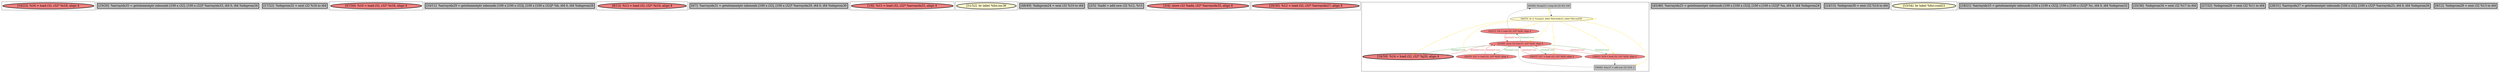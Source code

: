 
digraph G {





subgraph cluster20 {


node1658 [penwidth=3.0,fontsize=20,fillcolor=lightcoral,label="[16/23]  %16 = load i32, i32* %i16, align 4",shape=ellipse,style=filled ]



}

subgraph cluster18 {


node1656 [penwidth=3.0,fontsize=20,fillcolor=grey,label="[19/20]  %arrayidx35 = getelementptr inbounds [100 x i32], [100 x i32]* %arrayidx33, i64 0, i64 %idxprom34",shape=rectangle,style=filled ]



}

subgraph cluster16 {


node1654 [penwidth=3.0,fontsize=20,fillcolor=grey,label="[17/22]  %idxprom32 = sext i32 %16 to i64",shape=rectangle,style=filled ]



}

subgraph cluster17 {


node1655 [penwidth=3.0,fontsize=20,fillcolor=lightcoral,label="[47/50]  %10 = load i32, i32* %i16, align 4",shape=ellipse,style=filled ]



}

subgraph cluster4 {


node1634 [penwidth=3.0,fontsize=20,fillcolor=grey,label="[10/11]  %arrayidx29 = getelementptr inbounds [100 x [100 x i32]], [100 x [100 x i32]]* %b, i64 0, i64 %idxprom28",shape=rectangle,style=filled ]



}

subgraph cluster3 {


node1633 [penwidth=3.0,fontsize=20,fillcolor=lightcoral,label="[8/13]  %13 = load i32, i32* %i16, align 4",shape=ellipse,style=filled ]



}

subgraph cluster2 {


node1632 [penwidth=3.0,fontsize=20,fillcolor=grey,label="[0/7]  %arrayidx31 = getelementptr inbounds [100 x i32], [100 x i32]* %arrayidx29, i64 0, i64 %idxprom30",shape=rectangle,style=filled ]



}

subgraph cluster1 {


node1631 [penwidth=3.0,fontsize=20,fillcolor=lightcoral,label="[1/6]  %15 = load i32, i32* %arrayidx31, align 4",shape=ellipse,style=filled ]



}

subgraph cluster12 {


node1650 [penwidth=3.0,fontsize=20,fillcolor=lemonchiffon,label="[51/52]  br label %for.inc36",shape=ellipse,style=filled ]



}

subgraph cluster5 {


node1635 [penwidth=3.0,fontsize=20,fillcolor=grey,label="[48/49]  %idxprom24 = sext i32 %10 to i64",shape=rectangle,style=filled ]



}

subgraph cluster0 {


node1630 [penwidth=3.0,fontsize=20,fillcolor=grey,label="[2/5]  %add = add nsw i32 %12, %15",shape=rectangle,style=filled ]



}

subgraph cluster6 {


node1636 [penwidth=3.0,fontsize=20,fillcolor=lightcoral,label="[3/4]  store i32 %add, i32* %arrayidx35, align 4",shape=ellipse,style=filled ]



}

subgraph cluster14 {


node1652 [penwidth=3.0,fontsize=20,fillcolor=lightcoral,label="[29/30]  %12 = load i32, i32* %arrayidx27, align 4",shape=ellipse,style=filled ]



}

subgraph cluster7 {


node1644 [fillcolor=grey,label="[43/56]  %cmp22 = icmp slt i32 %9, 100",shape=rectangle,style=filled ]
node1643 [fillcolor=lemonchiffon,label="[44/55]  br i1 %cmp22, label %for.body23, label %for.end38",shape=ellipse,style=filled ]
node1637 [fillcolor=lightcoral,label="[34/37]  %17 = load i32, i32* %j20, align 4",shape=ellipse,style=filled ]
node1639 [fillcolor=lightcoral,label="[26/33]  %11 = load i32, i32* %j20, align 4",shape=ellipse,style=filled ]
node1638 [fillcolor=grey,label="[39/40]  %inc37 = add nsw i32 %18, 1",shape=rectangle,style=filled ]
node1640 [fillcolor=lightcoral,label="[25/58]  store i32 %inc37, i32* %j20, align 4",shape=ellipse,style=filled ]
node1645 [fillcolor=lightcoral,label="[38/41]  %18 = load i32, i32* %j20, align 4",shape=ellipse,style=filled ]
node1641 [penwidth=3.0,fontsize=20,fillcolor=lightcoral,label="[24/59]  %14 = load i32, i32* %j20, align 4",shape=ellipse,style=filled ]
node1642 [fillcolor=lightcoral,label="[42/57]  %9 = load i32, i32* %j20, align 4",shape=ellipse,style=filled ]

node1643->node1641 [style=solid,color=gold,label="C",penwidth=1.0,fontcolor=gold ]
node1643->node1639 [style=solid,color=gold,label="C",penwidth=1.0,fontcolor=gold ]
node1643->node1642 [style=solid,color=gold,label="C",penwidth=1.0,fontcolor=gold ]
node1642->node1644 [style=solid,color=black,label="",penwidth=0.5,fontcolor=black ]
node1640->node1641 [style=solid,color=forestgreen,label="T|indep|Const",penwidth=1.0,fontcolor=forestgreen ]
node1645->node1638 [style=solid,color=black,label="",penwidth=0.5,fontcolor=black ]
node1640->node1639 [style=solid,color=forestgreen,label="T|indep|Const",penwidth=1.0,fontcolor=forestgreen ]
node1643->node1643 [style=solid,color=gold,label="C",penwidth=1.0,fontcolor=gold ]
node1643->node1645 [style=solid,color=gold,label="C",penwidth=1.0,fontcolor=gold ]
node1643->node1644 [style=solid,color=gold,label="C",penwidth=1.0,fontcolor=gold ]
node1639->node1640 [style=solid,color=firebrick3,label="A|indep|Const",penwidth=1.0,fontcolor=firebrick3 ]
node1641->node1640 [style=solid,color=firebrick3,label="A|indep|Const",penwidth=1.0,fontcolor=firebrick3 ]
node1638->node1640 [style=solid,color=black,label="",penwidth=0.5,fontcolor=black ]
node1644->node1643 [style=solid,color=black,label="",penwidth=0.5,fontcolor=black ]
node1640->node1637 [style=solid,color=forestgreen,label="T|indep|Const",penwidth=1.0,fontcolor=forestgreen ]
node1642->node1640 [style=solid,color=firebrick3,label="A|indep|Const",penwidth=1.0,fontcolor=firebrick3 ]
node1643->node1637 [style=solid,color=gold,label="C",penwidth=1.0,fontcolor=gold ]
node1637->node1640 [style=solid,color=firebrick3,label="A|indep|Const",penwidth=1.0,fontcolor=firebrick3 ]
node1640->node1645 [style=solid,color=forestgreen,label="T|indep|Const",penwidth=1.0,fontcolor=forestgreen ]
node1643->node1640 [style=solid,color=gold,label="C",penwidth=1.0,fontcolor=gold ]
node1643->node1638 [style=solid,color=gold,label="C",penwidth=1.0,fontcolor=gold ]
node1640->node1642 [style=solid,color=forestgreen,label="T|indep|Const",penwidth=1.0,fontcolor=forestgreen ]
node1645->node1640 [style=solid,color=firebrick3,label="A|indep|Const",penwidth=1.0,fontcolor=firebrick3 ]


}

subgraph cluster8 {


node1646 [penwidth=3.0,fontsize=20,fillcolor=grey,label="[45/46]  %arrayidx25 = getelementptr inbounds [100 x [100 x i32]], [100 x [100 x i32]]* %a, i64 0, i64 %idxprom24",shape=rectangle,style=filled ]



}

subgraph cluster21 {


node1659 [penwidth=3.0,fontsize=20,fillcolor=grey,label="[14/15]  %idxprom30 = sext i32 %14 to i64",shape=rectangle,style=filled ]



}

subgraph cluster9 {


node1647 [penwidth=3.0,fontsize=20,fillcolor=lemonchiffon,label="[53/54]  br label %for.cond21",shape=ellipse,style=filled ]



}

subgraph cluster19 {


node1657 [penwidth=3.0,fontsize=20,fillcolor=grey,label="[18/21]  %arrayidx33 = getelementptr inbounds [100 x [100 x i32]], [100 x [100 x i32]]* %c, i64 0, i64 %idxprom32",shape=rectangle,style=filled ]



}

subgraph cluster10 {


node1648 [penwidth=3.0,fontsize=20,fillcolor=grey,label="[35/36]  %idxprom34 = sext i32 %17 to i64",shape=rectangle,style=filled ]



}

subgraph cluster11 {


node1649 [penwidth=3.0,fontsize=20,fillcolor=grey,label="[27/32]  %idxprom26 = sext i32 %11 to i64",shape=rectangle,style=filled ]



}

subgraph cluster13 {


node1651 [penwidth=3.0,fontsize=20,fillcolor=grey,label="[28/31]  %arrayidx27 = getelementptr inbounds [100 x i32], [100 x i32]* %arrayidx25, i64 0, i64 %idxprom26",shape=rectangle,style=filled ]



}

subgraph cluster15 {


node1653 [penwidth=3.0,fontsize=20,fillcolor=grey,label="[9/12]  %idxprom28 = sext i32 %13 to i64",shape=rectangle,style=filled ]



}

}
